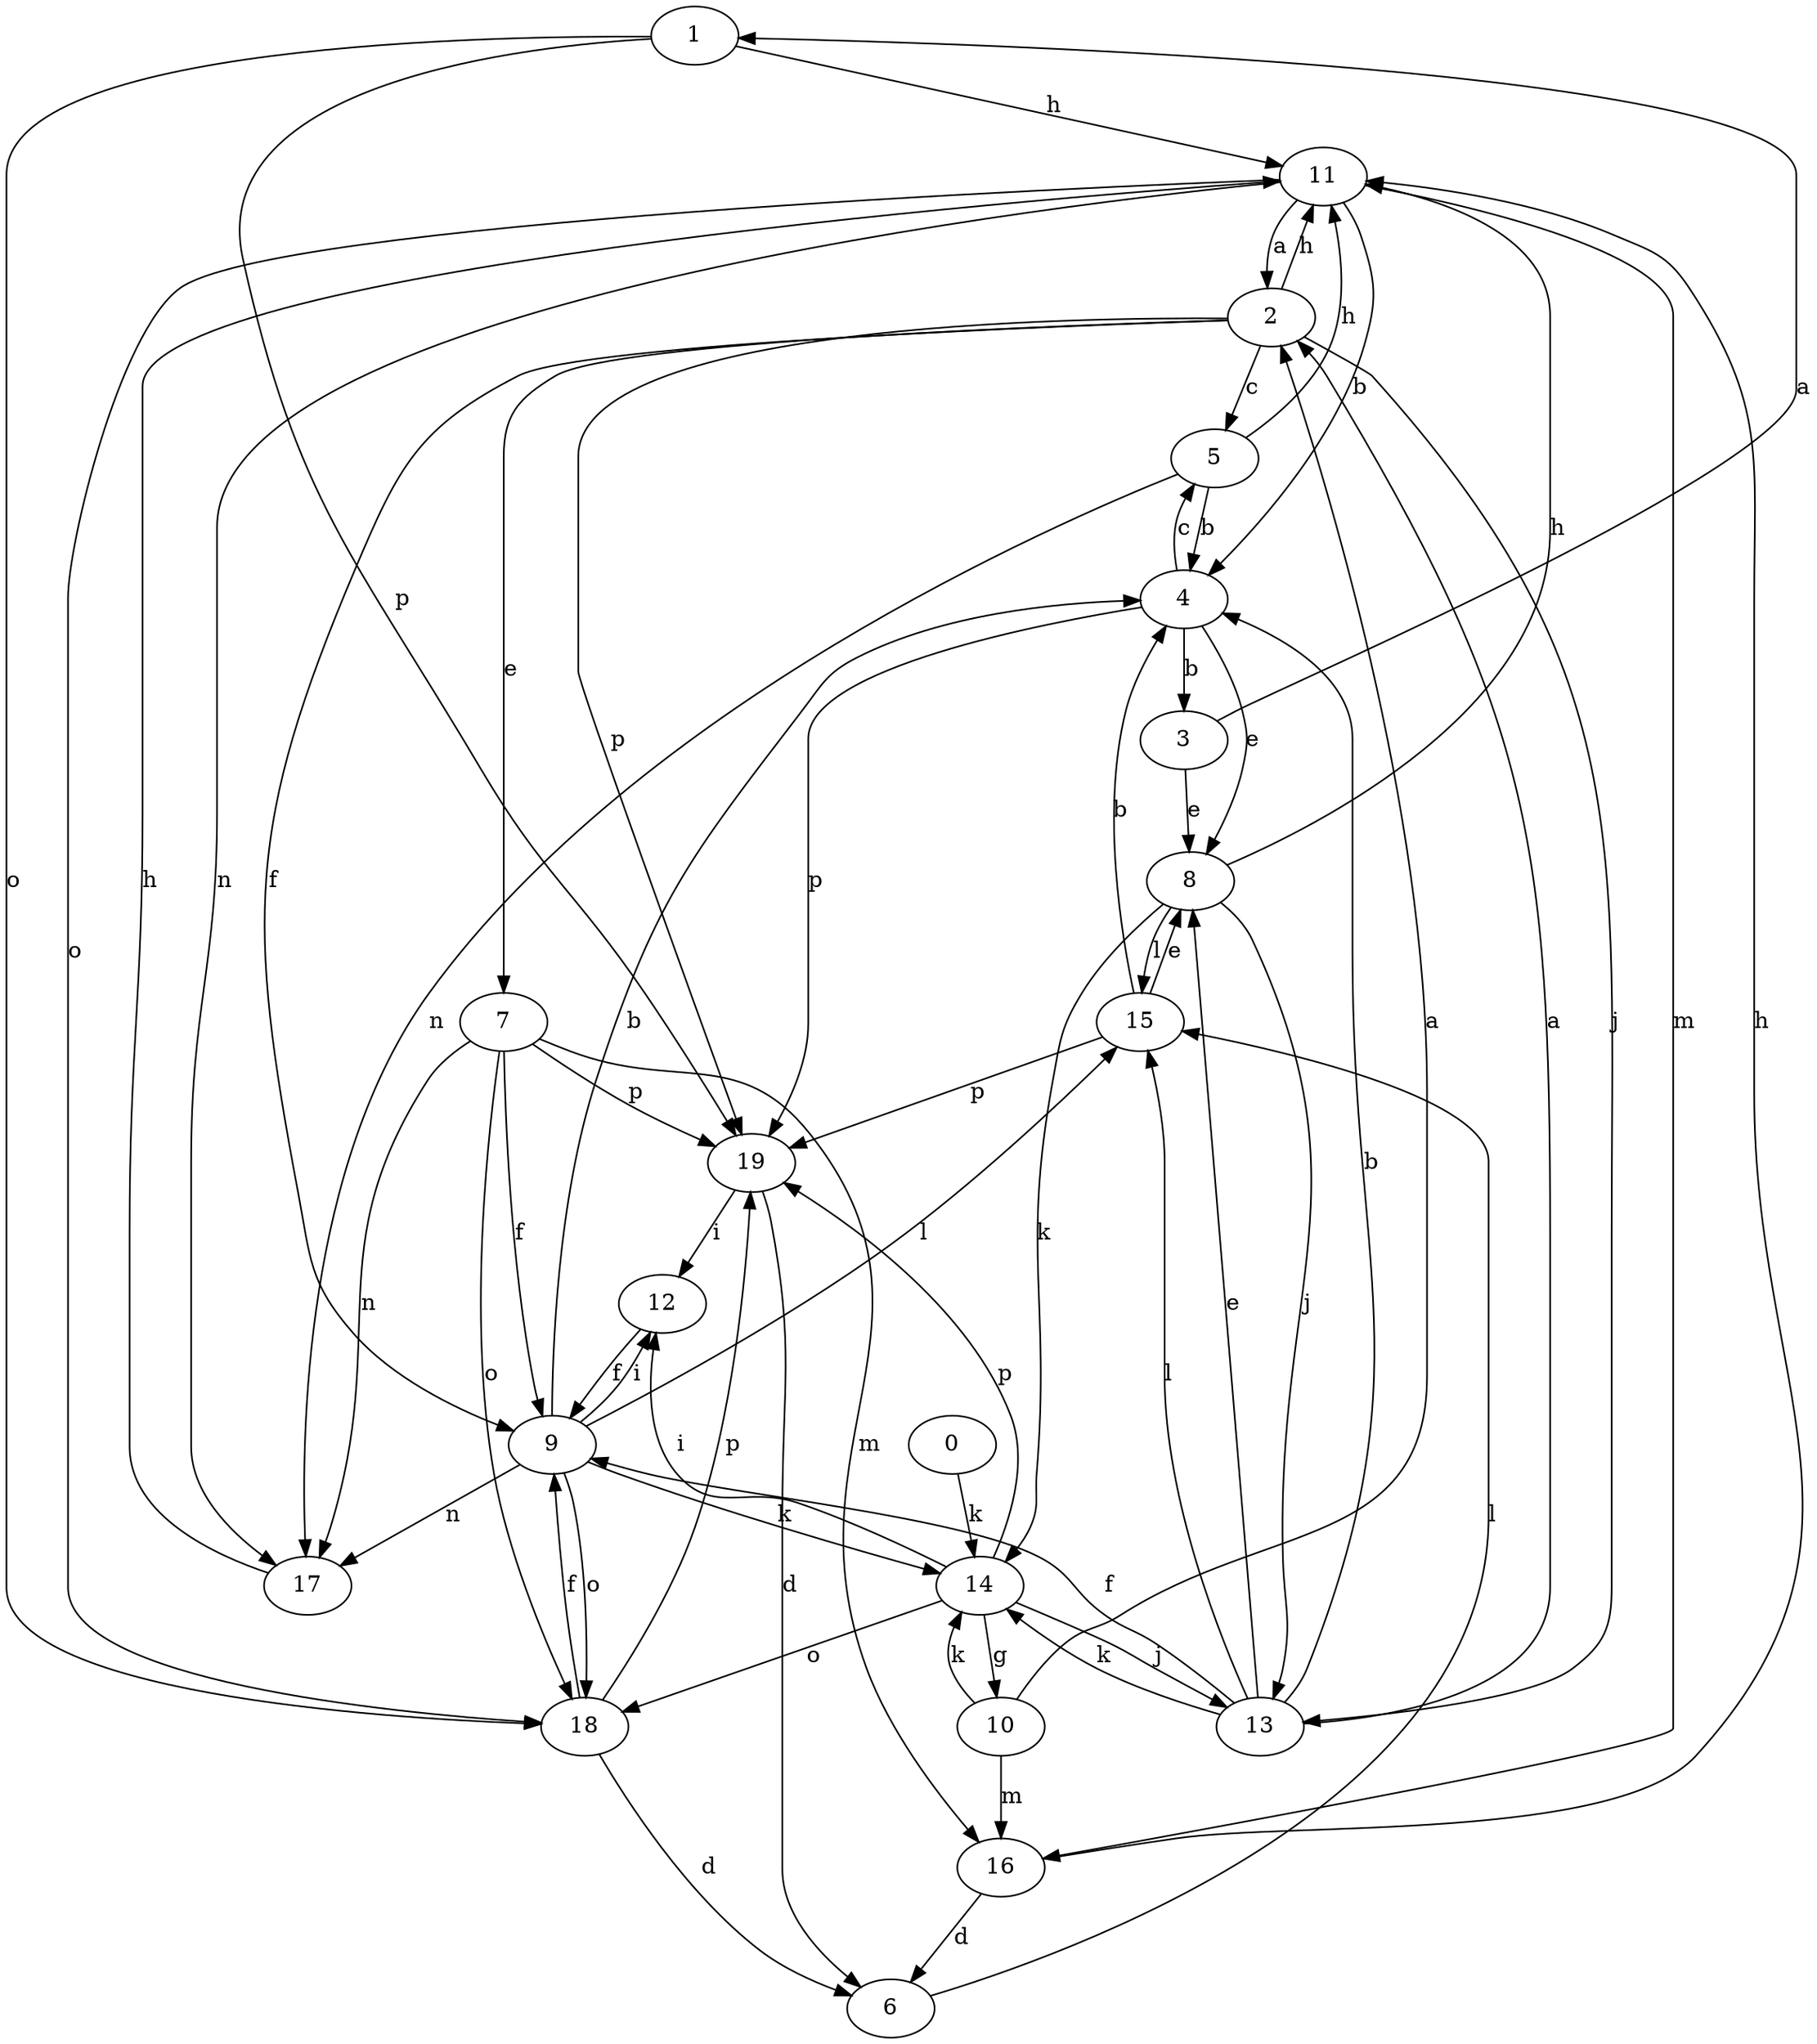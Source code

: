 strict digraph  {
1;
2;
3;
4;
5;
6;
7;
8;
9;
10;
11;
12;
13;
14;
0;
15;
16;
17;
18;
19;
1 -> 11  [label=h];
1 -> 18  [label=o];
1 -> 19  [label=p];
2 -> 5  [label=c];
2 -> 7  [label=e];
2 -> 9  [label=f];
2 -> 11  [label=h];
2 -> 13  [label=j];
2 -> 19  [label=p];
3 -> 1  [label=a];
3 -> 8  [label=e];
4 -> 3  [label=b];
4 -> 5  [label=c];
4 -> 8  [label=e];
4 -> 19  [label=p];
5 -> 4  [label=b];
5 -> 11  [label=h];
5 -> 17  [label=n];
6 -> 15  [label=l];
7 -> 9  [label=f];
7 -> 16  [label=m];
7 -> 17  [label=n];
7 -> 18  [label=o];
7 -> 19  [label=p];
8 -> 11  [label=h];
8 -> 13  [label=j];
8 -> 14  [label=k];
8 -> 15  [label=l];
9 -> 4  [label=b];
9 -> 12  [label=i];
9 -> 14  [label=k];
9 -> 15  [label=l];
9 -> 17  [label=n];
9 -> 18  [label=o];
10 -> 2  [label=a];
10 -> 14  [label=k];
10 -> 16  [label=m];
11 -> 2  [label=a];
11 -> 4  [label=b];
11 -> 16  [label=m];
11 -> 17  [label=n];
11 -> 18  [label=o];
12 -> 9  [label=f];
13 -> 2  [label=a];
13 -> 4  [label=b];
13 -> 8  [label=e];
13 -> 9  [label=f];
13 -> 14  [label=k];
13 -> 15  [label=l];
14 -> 10  [label=g];
14 -> 12  [label=i];
14 -> 13  [label=j];
14 -> 18  [label=o];
14 -> 19  [label=p];
0 -> 14  [label=k];
15 -> 4  [label=b];
15 -> 8  [label=e];
15 -> 19  [label=p];
16 -> 6  [label=d];
16 -> 11  [label=h];
17 -> 11  [label=h];
18 -> 6  [label=d];
18 -> 9  [label=f];
18 -> 19  [label=p];
19 -> 6  [label=d];
19 -> 12  [label=i];
}

